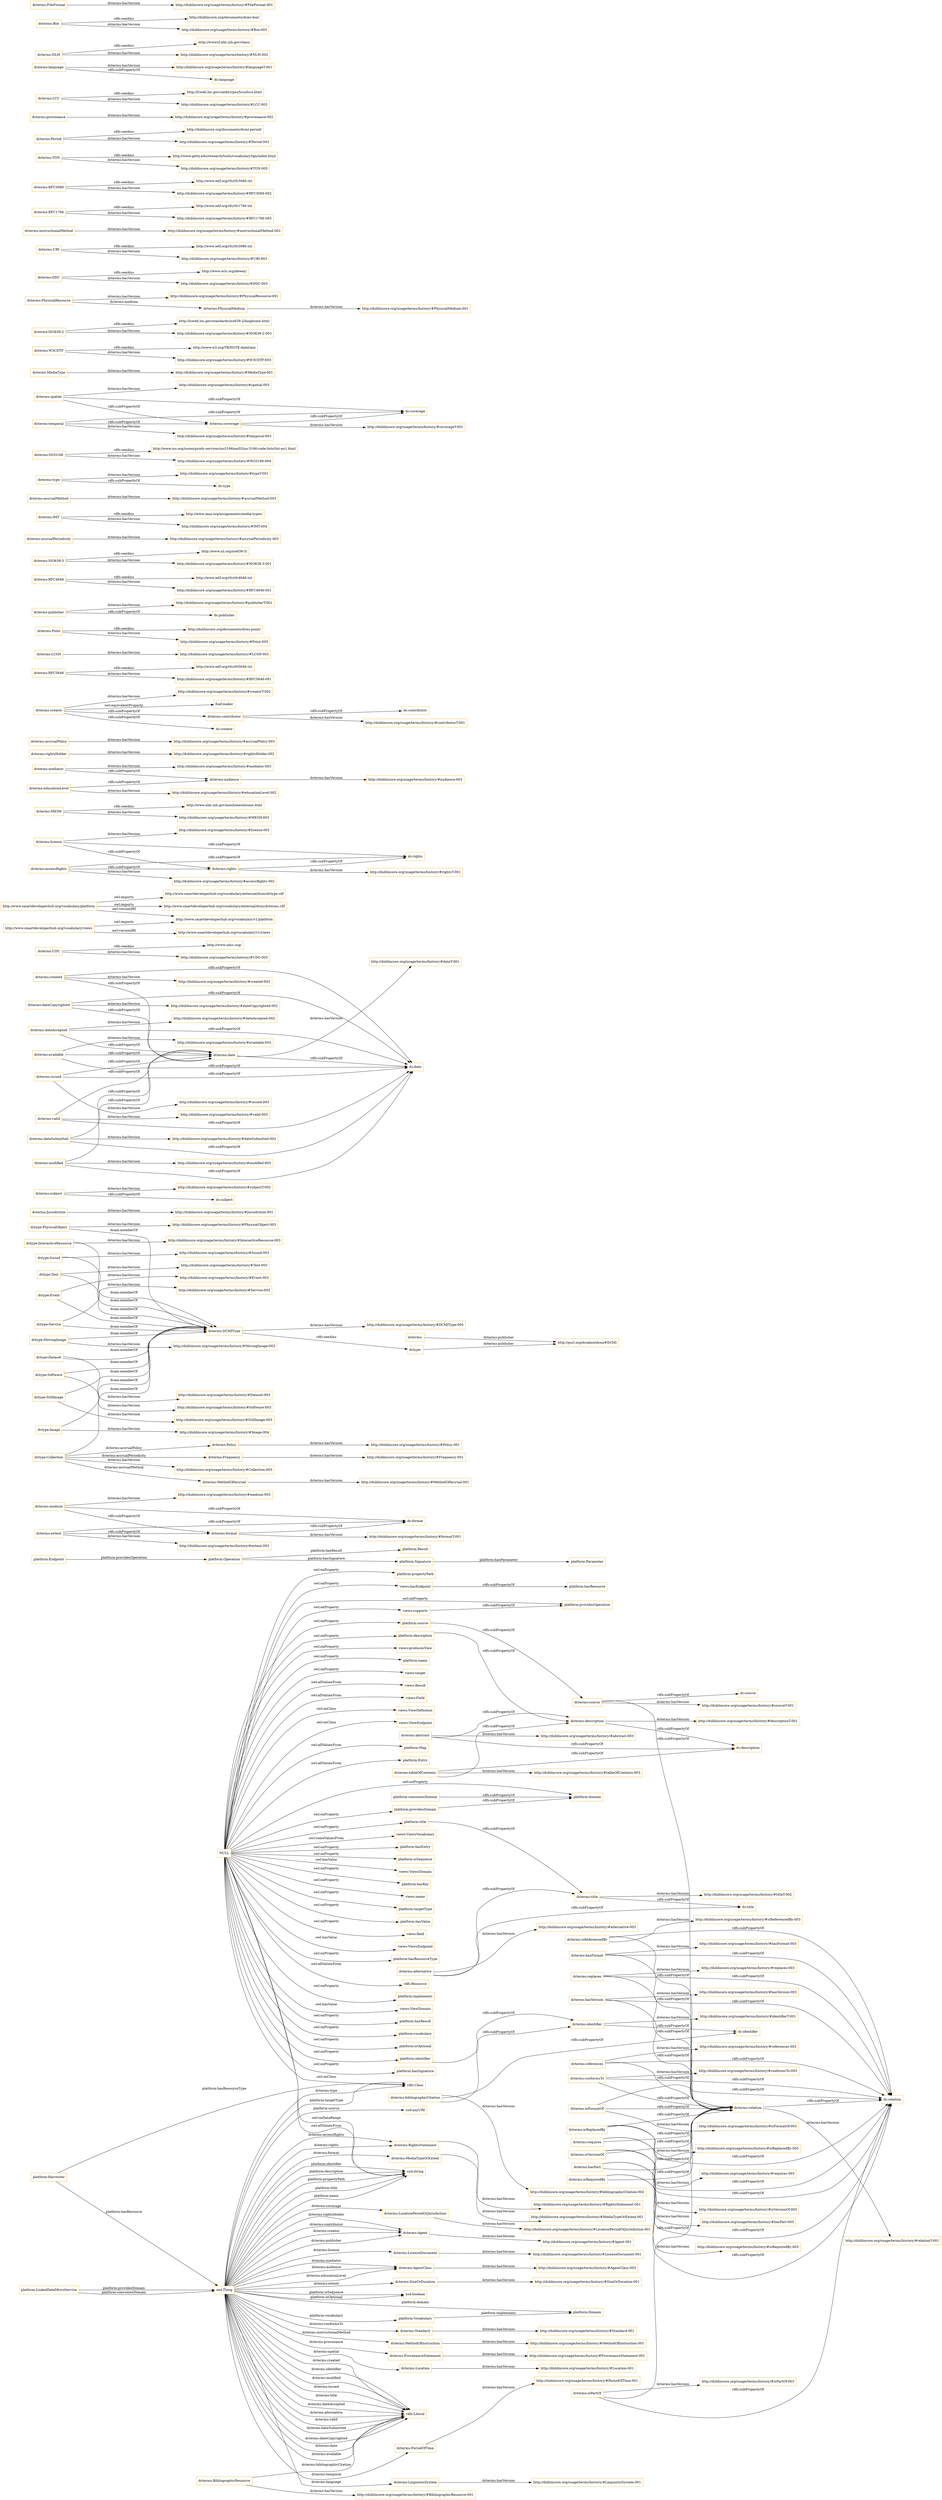 digraph ar2dtool_diagram { 
rankdir=LR;
size="1501"
node [shape = rectangle, color="orange"]; "views:Result" "views:Field" "views:ViewDefinition" "views:ViewEndpoint" "platform:Operation" "platform:Result" "platform:Endpoint" "platform:Signature" "platform:Parameter" "platform:Map" "platform:Vocabulary" "platform:Domain" "platform:Harvester" "platform:LinkedDataMicroService" "platform:Entry" ; /*classes style*/
	"dcterms:medium" -> "http://dublincore.org/usage/terms/history/#medium-003" [ label = "dcterms:hasVersion" ];
	"dcterms:medium" -> "dcterms:format" [ label = "rdfs:subPropertyOf" ];
	"dcterms:medium" -> "dc:format" [ label = "rdfs:subPropertyOf" ];
	"dcterms:format" -> "http://dublincore.org/usage/terms/history/#formatT-001" [ label = "dcterms:hasVersion" ];
	"dcterms:format" -> "dc:format" [ label = "rdfs:subPropertyOf" ];
	"dcterms:RightsStatement" -> "http://dublincore.org/usage/terms/history/#RightsStatement-001" [ label = "dcterms:hasVersion" ];
	"dctype:Sound" -> "dcterms:DCMIType" [ label = "dcam:memberOf" ];
	"dctype:Sound" -> "http://dublincore.org/usage/terms/history/#Sound-003" [ label = "dcterms:hasVersion" ];
	"dcterms:Jurisdiction" -> "http://dublincore.org/usage/terms/history/#Jurisdiction-001" [ label = "dcterms:hasVersion" ];
	"dcterms:MediaTypeOrExtent" -> "http://dublincore.org/usage/terms/history/#MediaTypeOrExtent-001" [ label = "dcterms:hasVersion" ];
	"dcterms:subject" -> "http://dublincore.org/usage/terms/history/#subjectT-002" [ label = "dcterms:hasVersion" ];
	"dcterms:subject" -> "dc:subject" [ label = "rdfs:subPropertyOf" ];
	"dcterms:alternative" -> "dcterms:title" [ label = "rdfs:subPropertyOf" ];
	"dcterms:alternative" -> "dc:title" [ label = "rdfs:subPropertyOf" ];
	"dcterms:alternative" -> "http://dublincore.org/usage/terms/history/#alternative-003" [ label = "dcterms:hasVersion" ];
	"dcterms:tableOfContents" -> "dcterms:description" [ label = "rdfs:subPropertyOf" ];
	"dcterms:tableOfContents" -> "dc:description" [ label = "rdfs:subPropertyOf" ];
	"dcterms:tableOfContents" -> "http://dublincore.org/usage/terms/history/#tableOfContents-003" [ label = "dcterms:hasVersion" ];
	"dcterms:date" -> "http://dublincore.org/usage/terms/history/#dateT-001" [ label = "dcterms:hasVersion" ];
	"dcterms:date" -> "dc:date" [ label = "rdfs:subPropertyOf" ];
	"dcterms:UDC" -> "http://www.udcc.org/" [ label = "rdfs:seeAlso" ];
	"dcterms:UDC" -> "http://dublincore.org/usage/terms/history/#UDC-003" [ label = "dcterms:hasVersion" ];
	"dcterms:BibliographicResource" -> "http://dublincore.org/usage/terms/history/#BibliographicResource-001" [ label = "dcterms:hasVersion" ];
	"http://www.smartdeveloperhub.org/vocabulary/platform" -> "http://www.smartdeveloperhub.org/vocabulary/external/dcmi/dctype.rdf" [ label = "owl:imports" ];
	"http://www.smartdeveloperhub.org/vocabulary/platform" -> "http://www.smartdeveloperhub.org/vocabulary/external/dcmi/dcterms.rdf" [ label = "owl:imports" ];
	"http://www.smartdeveloperhub.org/vocabulary/platform" -> "http://www.smartdeveloperhub.org/vocabulary/v1/platform" [ label = "owl:versionIRI" ];
	"dctype:Text" -> "dcterms:DCMIType" [ label = "dcam:memberOf" ];
	"dctype:Text" -> "http://dublincore.org/usage/terms/history/#Text-003" [ label = "dcterms:hasVersion" ];
	"dcterms:license" -> "dc:rights" [ label = "rdfs:subPropertyOf" ];
	"dcterms:license" -> "http://dublincore.org/usage/terms/history/#license-002" [ label = "dcterms:hasVersion" ];
	"dcterms:license" -> "dcterms:rights" [ label = "rdfs:subPropertyOf" ];
	"dcterms:isReferencedBy" -> "dc:relation" [ label = "rdfs:subPropertyOf" ];
	"dcterms:isReferencedBy" -> "dcterms:relation" [ label = "rdfs:subPropertyOf" ];
	"dcterms:isReferencedBy" -> "http://dublincore.org/usage/terms/history/#isReferencedBy-003" [ label = "dcterms:hasVersion" ];
	"dcterms:source" -> "dc:source" [ label = "rdfs:subPropertyOf" ];
	"dcterms:source" -> "dcterms:relation" [ label = "rdfs:subPropertyOf" ];
	"dcterms:source" -> "http://dublincore.org/usage/terms/history/#sourceT-001" [ label = "dcterms:hasVersion" ];
	"dctype:Event" -> "dcterms:DCMIType" [ label = "dcam:memberOf" ];
	"dctype:Event" -> "http://dublincore.org/usage/terms/history/#Event-003" [ label = "dcterms:hasVersion" ];
	"dcterms:hasFormat" -> "http://dublincore.org/usage/terms/history/#hasFormat-003" [ label = "dcterms:hasVersion" ];
	"dcterms:hasFormat" -> "dcterms:relation" [ label = "rdfs:subPropertyOf" ];
	"dcterms:hasFormat" -> "dc:relation" [ label = "rdfs:subPropertyOf" ];
	"dcterms:MESH" -> "http://www.nlm.nih.gov/mesh/meshhome.html" [ label = "rdfs:seeAlso" ];
	"dcterms:MESH" -> "http://dublincore.org/usage/terms/history/#MESH-003" [ label = "dcterms:hasVersion" ];
	"dctype:PhysicalObject" -> "dcterms:DCMIType" [ label = "dcam:memberOf" ];
	"dctype:PhysicalObject" -> "http://dublincore.org/usage/terms/history/#PhysicalObject-003" [ label = "dcterms:hasVersion" ];
	"dcterms:LocationPeriodOrJurisdiction" -> "http://dublincore.org/usage/terms/history/#LocationPeriodOrJurisdiction-001" [ label = "dcterms:hasVersion" ];
	"dcterms:replaces" -> "http://dublincore.org/usage/terms/history/#replaces-003" [ label = "dcterms:hasVersion" ];
	"dcterms:replaces" -> "dc:relation" [ label = "rdfs:subPropertyOf" ];
	"dcterms:replaces" -> "dcterms:relation" [ label = "rdfs:subPropertyOf" ];
	"dcterms:mediator" -> "http://dublincore.org/usage/terms/history/#mediator-003" [ label = "dcterms:hasVersion" ];
	"dcterms:mediator" -> "dcterms:audience" [ label = "rdfs:subPropertyOf" ];
	"dcterms:extent" -> "http://dublincore.org/usage/terms/history/#extent-003" [ label = "dcterms:hasVersion" ];
	"dcterms:extent" -> "dc:format" [ label = "rdfs:subPropertyOf" ];
	"dcterms:extent" -> "dcterms:format" [ label = "rdfs:subPropertyOf" ];
	"dcterms:rightsHolder" -> "http://dublincore.org/usage/terms/history/#rightsHolder-002" [ label = "dcterms:hasVersion" ];
	"dcterms:Agent" -> "http://dublincore.org/usage/terms/history/#Agent-001" [ label = "dcterms:hasVersion" ];
	"dcterms:LicenseDocument" -> "http://dublincore.org/usage/terms/history/#LicenseDocument-001" [ label = "dcterms:hasVersion" ];
	"dcterms:hasVersion" -> "http://dublincore.org/usage/terms/history/#hasVersion-003" [ label = "dcterms:hasVersion" ];
	"dcterms:hasVersion" -> "dc:relation" [ label = "rdfs:subPropertyOf" ];
	"dcterms:hasVersion" -> "dcterms:relation" [ label = "rdfs:subPropertyOf" ];
	"dcterms:accrualPolicy" -> "http://dublincore.org/usage/terms/history/#accrualPolicy-003" [ label = "dcterms:hasVersion" ];
	"dcterms:created" -> "dc:date" [ label = "rdfs:subPropertyOf" ];
	"dcterms:created" -> "http://dublincore.org/usage/terms/history/#created-003" [ label = "dcterms:hasVersion" ];
	"dcterms:created" -> "dcterms:date" [ label = "rdfs:subPropertyOf" ];
	"dcterms:references" -> "dc:relation" [ label = "rdfs:subPropertyOf" ];
	"dcterms:references" -> "http://dublincore.org/usage/terms/history/#references-003" [ label = "dcterms:hasVersion" ];
	"dcterms:references" -> "dcterms:relation" [ label = "rdfs:subPropertyOf" ];
	"dcterms:creator" -> "http://dublincore.org/usage/terms/history/#creatorT-002" [ label = "dcterms:hasVersion" ];
	"dcterms:creator" -> "foaf:maker" [ label = "owl:equivalentProperty" ];
	"dcterms:creator" -> "dcterms:contributor" [ label = "rdfs:subPropertyOf" ];
	"dcterms:creator" -> "dc:creator" [ label = "rdfs:subPropertyOf" ];
	"dcterms:title" -> "dc:title" [ label = "rdfs:subPropertyOf" ];
	"dcterms:title" -> "http://dublincore.org/usage/terms/history/#titleT-002" [ label = "dcterms:hasVersion" ];
	"dcterms:RFC5646" -> "http://www.ietf.org/rfc/rfc5646.txt" [ label = "rdfs:seeAlso" ];
	"dcterms:RFC5646" -> "http://dublincore.org/usage/terms/history/#RFC5646-001" [ label = "dcterms:hasVersion" ];
	"dcterms:Policy" -> "http://dublincore.org/usage/terms/history/#Policy-001" [ label = "dcterms:hasVersion" ];
	"dcterms:accessRights" -> "dc:rights" [ label = "rdfs:subPropertyOf" ];
	"dcterms:accessRights" -> "dcterms:rights" [ label = "rdfs:subPropertyOf" ];
	"dcterms:accessRights" -> "http://dublincore.org/usage/terms/history/#accessRights-002" [ label = "dcterms:hasVersion" ];
	"dcterms:relation" -> "http://dublincore.org/usage/terms/history/#relationT-001" [ label = "dcterms:hasVersion" ];
	"dcterms:relation" -> "dc:relation" [ label = "rdfs:subPropertyOf" ];
	"platform:description" -> "dcterms:description" [ label = "rdfs:subPropertyOf" ];
	"dcterms:AgentClass" -> "http://dublincore.org/usage/terms/history/#AgentClass-003" [ label = "dcterms:hasVersion" ];
	"dcterms:Frequency" -> "http://dublincore.org/usage/terms/history/#Frequency-001" [ label = "dcterms:hasVersion" ];
	"dcterms:dateCopyrighted" -> "dcterms:date" [ label = "rdfs:subPropertyOf" ];
	"dcterms:dateCopyrighted" -> "dc:date" [ label = "rdfs:subPropertyOf" ];
	"dcterms:dateCopyrighted" -> "http://dublincore.org/usage/terms/history/#dateCopyrighted-002" [ label = "dcterms:hasVersion" ];
	"dcterms:LCSH" -> "http://dublincore.org/usage/terms/history/#LCSH-003" [ label = "dcterms:hasVersion" ];
	"dctype:InteractiveResource" -> "dcterms:DCMIType" [ label = "dcam:memberOf" ];
	"dctype:InteractiveResource" -> "http://dublincore.org/usage/terms/history/#InteractiveResource-003" [ label = "dcterms:hasVersion" ];
	"dcterms:abstract" -> "dcterms:description" [ label = "rdfs:subPropertyOf" ];
	"dcterms:abstract" -> "dc:description" [ label = "rdfs:subPropertyOf" ];
	"dcterms:abstract" -> "http://dublincore.org/usage/terms/history/#abstract-003" [ label = "dcterms:hasVersion" ];
	"dctype:Service" -> "dcterms:DCMIType" [ label = "dcam:memberOf" ];
	"dctype:Service" -> "http://dublincore.org/usage/terms/history/#Service-003" [ label = "dcterms:hasVersion" ];
	"dcterms:contributor" -> "dc:contributor" [ label = "rdfs:subPropertyOf" ];
	"dcterms:contributor" -> "http://dublincore.org/usage/terms/history/#contributorT-001" [ label = "dcterms:hasVersion" ];
	"platform:consumesDomain" -> "platform:domain" [ label = "rdfs:subPropertyOf" ];
	"dcterms:Point" -> "http://dublincore.org/documents/dcmi-point/" [ label = "rdfs:seeAlso" ];
	"dcterms:Point" -> "http://dublincore.org/usage/terms/history/#Point-003" [ label = "dcterms:hasVersion" ];
	"dcterms:publisher" -> "http://dublincore.org/usage/terms/history/#publisherT-001" [ label = "dcterms:hasVersion" ];
	"dcterms:publisher" -> "dc:publisher" [ label = "rdfs:subPropertyOf" ];
	"dctype:Software" -> "dcterms:DCMIType" [ label = "dcam:memberOf" ];
	"dctype:Software" -> "http://dublincore.org/usage/terms/history/#Software-003" [ label = "dcterms:hasVersion" ];
	"dcterms:RFC4646" -> "http://www.ietf.org/rfc/rfc4646.txt" [ label = "rdfs:seeAlso" ];
	"dcterms:RFC4646" -> "http://dublincore.org/usage/terms/history/#RFC4646-001" [ label = "dcterms:hasVersion" ];
	"dcterms:ISO639-3" -> "http://www.sil.org/iso639-3/" [ label = "rdfs:seeAlso" ];
	"dcterms:ISO639-3" -> "http://dublincore.org/usage/terms/history/#ISO639-3-001" [ label = "dcterms:hasVersion" ];
	"http://www.smartdeveloperhub.org/vocabulary/views" -> "http://www.smartdeveloperhub.org/vocabulary/v1/platform" [ label = "owl:imports" ];
	"http://www.smartdeveloperhub.org/vocabulary/views" -> "http://www.smartdeveloperhub.org/vocabulary/v1/views" [ label = "owl:versionIRI" ];
	"dcterms:SizeOrDuration" -> "http://dublincore.org/usage/terms/history/#SizeOrDuration-001" [ label = "dcterms:hasVersion" ];
	"dcterms:conformsTo" -> "dc:relation" [ label = "rdfs:subPropertyOf" ];
	"dcterms:conformsTo" -> "http://dublincore.org/usage/terms/history/#conformsTo-003" [ label = "dcterms:hasVersion" ];
	"dcterms:conformsTo" -> "dcterms:relation" [ label = "rdfs:subPropertyOf" ];
	"dcterms:accrualPeriodicity" -> "http://dublincore.org/usage/terms/history/#accrualPeriodicity-003" [ label = "dcterms:hasVersion" ];
	"dcterms:Standard" -> "http://dublincore.org/usage/terms/history/#Standard-001" [ label = "dcterms:hasVersion" ];
	"dcterms:isReplacedBy" -> "dc:relation" [ label = "rdfs:subPropertyOf" ];
	"dcterms:isReplacedBy" -> "dcterms:relation" [ label = "rdfs:subPropertyOf" ];
	"dcterms:isReplacedBy" -> "http://dublincore.org/usage/terms/history/#isReplacedBy-003" [ label = "dcterms:hasVersion" ];
	"dcterms:IMT" -> "http://www.iana.org/assignments/media-types/" [ label = "rdfs:seeAlso" ];
	"dcterms:IMT" -> "http://dublincore.org/usage/terms/history/#IMT-004" [ label = "dcterms:hasVersion" ];
	"dcterms:identifier" -> "dc:identifier" [ label = "rdfs:subPropertyOf" ];
	"dcterms:identifier" -> "http://dublincore.org/usage/terms/history/#identifierT-001" [ label = "dcterms:hasVersion" ];
	"dcterms:hasPart" -> "dc:relation" [ label = "rdfs:subPropertyOf" ];
	"dcterms:hasPart" -> "http://dublincore.org/usage/terms/history/#hasPart-003" [ label = "dcterms:hasVersion" ];
	"dcterms:hasPart" -> "dcterms:relation" [ label = "rdfs:subPropertyOf" ];
	"dcterms:accrualMethod" -> "http://dublincore.org/usage/terms/history/#accrualMethod-003" [ label = "dcterms:hasVersion" ];
	"views:hasEndpoint" -> "platform:hasResource" [ label = "rdfs:subPropertyOf" ];
	"dcterms:type" -> "http://dublincore.org/usage/terms/history/#typeT-001" [ label = "dcterms:hasVersion" ];
	"dcterms:type" -> "dc:type" [ label = "rdfs:subPropertyOf" ];
	"dcterms:ISO3166" -> "http://www.iso.org/iso/en/prods-services/iso3166ma/02iso-3166-code-lists/list-en1.html" [ label = "rdfs:seeAlso" ];
	"dcterms:ISO3166" -> "http://dublincore.org/usage/terms/history/#ISO3166-004" [ label = "dcterms:hasVersion" ];
	"dcterms:coverage" -> "http://dublincore.org/usage/terms/history/#coverageT-001" [ label = "dcterms:hasVersion" ];
	"dcterms:coverage" -> "dc:coverage" [ label = "rdfs:subPropertyOf" ];
	"dcterms:dateAccepted" -> "dc:date" [ label = "rdfs:subPropertyOf" ];
	"dcterms:dateAccepted" -> "http://dublincore.org/usage/terms/history/#dateAccepted-002" [ label = "dcterms:hasVersion" ];
	"dcterms:dateAccepted" -> "dcterms:date" [ label = "rdfs:subPropertyOf" ];
	"dcterms:MediaType" -> "http://dublincore.org/usage/terms/history/#MediaType-001" [ label = "dcterms:hasVersion" ];
	"views:supports" -> "platform:providesOperation" [ label = "rdfs:subPropertyOf" ];
	"platform:source" -> "dcterms:source" [ label = "rdfs:subPropertyOf" ];
	"dcterms:W3CDTF" -> "http://www.w3.org/TR/NOTE-datetime" [ label = "rdfs:seeAlso" ];
	"dcterms:W3CDTF" -> "http://dublincore.org/usage/terms/history/#W3CDTF-003" [ label = "dcterms:hasVersion" ];
	"NULL" -> "views:ViewsVocabulary" [ label = "owl:someValuesFrom" ];
	"NULL" -> "rdfs:Class" [ label = "owl:onClass" ];
	"NULL" -> "platform:hasEntry" [ label = "owl:onProperty" ];
	"NULL" -> "platform:isSequence" [ label = "owl:onProperty" ];
	"NULL" -> "platform:description" [ label = "owl:onProperty" ];
	"NULL" -> "platform:providesOperation" [ label = "owl:onProperty" ];
	"NULL" -> "views:ViewEndpoint" [ label = "owl:onClass" ];
	"NULL" -> "views:ViewsDomain" [ label = "owl:hasValue" ];
	"NULL" -> "platform:hasKey" [ label = "owl:onProperty" ];
	"NULL" -> "views:name" [ label = "owl:onProperty" ];
	"NULL" -> "platform:targetType" [ label = "owl:onProperty" ];
	"NULL" -> "platform:hasValue" [ label = "owl:onProperty" ];
	"NULL" -> "views:supports" [ label = "owl:onProperty" ];
	"NULL" -> "views:field" [ label = "owl:onProperty" ];
	"NULL" -> "views:Field" [ label = "owl:allValuesFrom" ];
	"NULL" -> "xsd:string" [ label = "owl:allValuesFrom" ];
	"NULL" -> "views:ViewsEndpoint" [ label = "owl:hasValue" ];
	"NULL" -> "platform:hasResourceType" [ label = "owl:onProperty" ];
	"NULL" -> "rdfs:Resource" [ label = "owl:allValuesFrom" ];
	"NULL" -> "platform:source" [ label = "owl:onProperty" ];
	"NULL" -> "platform:implements" [ label = "owl:onProperty" ];
	"NULL" -> "views:ViewDomain" [ label = "owl:hasValue" ];
	"NULL" -> "platform:hasResult" [ label = "owl:onProperty" ];
	"NULL" -> "platform:vocabulary" [ label = "owl:onProperty" ];
	"NULL" -> "views:ViewDefinition" [ label = "owl:onClass" ];
	"NULL" -> "platform:isOptional" [ label = "owl:onProperty" ];
	"NULL" -> "platform:Entry" [ label = "owl:allValuesFrom" ];
	"NULL" -> "platform:providesDomain" [ label = "owl:onProperty" ];
	"NULL" -> "platform:hasSignature" [ label = "owl:onProperty" ];
	"NULL" -> "views:hasEndpoint" [ label = "owl:onProperty" ];
	"NULL" -> "views:Result" [ label = "owl:allValuesFrom" ];
	"NULL" -> "platform:domain" [ label = "owl:onProperty" ];
	"NULL" -> "platform:title" [ label = "owl:onProperty" ];
	"NULL" -> "platform:propertyPath" [ label = "owl:onProperty" ];
	"NULL" -> "xsd:string" [ label = "owl:onDataRange" ];
	"NULL" -> "platform:Map" [ label = "owl:allValuesFrom" ];
	"NULL" -> "platform:identifier" [ label = "owl:onProperty" ];
	"NULL" -> "views:producesView" [ label = "owl:onProperty" ];
	"NULL" -> "platform:name" [ label = "owl:onProperty" ];
	"NULL" -> "views:target" [ label = "owl:onProperty" ];
	"dcterms:ISO639-2" -> "http://lcweb.loc.gov/standards/iso639-2/langhome.html" [ label = "rdfs:seeAlso" ];
	"dcterms:ISO639-2" -> "http://dublincore.org/usage/terms/history/#ISO639-2-003" [ label = "dcterms:hasVersion" ];
	"dcterms:educationLevel" -> "dcterms:audience" [ label = "rdfs:subPropertyOf" ];
	"dcterms:educationLevel" -> "http://dublincore.org/usage/terms/history/#educationLevel-002" [ label = "dcterms:hasVersion" ];
	"dcterms:audience" -> "http://dublincore.org/usage/terms/history/#audience-003" [ label = "dcterms:hasVersion" ];
	"dcterms:isRequiredBy" -> "dc:relation" [ label = "rdfs:subPropertyOf" ];
	"dcterms:isRequiredBy" -> "http://dublincore.org/usage/terms/history/#isRequiredBy-003" [ label = "dcterms:hasVersion" ];
	"dcterms:isRequiredBy" -> "dcterms:relation" [ label = "rdfs:subPropertyOf" ];
	"dcterms:available" -> "http://dublincore.org/usage/terms/history/#available-003" [ label = "dcterms:hasVersion" ];
	"dcterms:available" -> "dc:date" [ label = "rdfs:subPropertyOf" ];
	"dcterms:available" -> "dcterms:date" [ label = "rdfs:subPropertyOf" ];
	"dcterms:isPartOf" -> "dc:relation" [ label = "rdfs:subPropertyOf" ];
	"dcterms:isPartOf" -> "dcterms:relation" [ label = "rdfs:subPropertyOf" ];
	"dcterms:isPartOf" -> "http://dublincore.org/usage/terms/history/#isPartOf-003" [ label = "dcterms:hasVersion" ];
	"dctype:Collection" -> "dcterms:DCMIType" [ label = "dcam:memberOf" ];
	"dctype:Collection" -> "http://dublincore.org/usage/terms/history/#Collection-003" [ label = "dcterms:hasVersion" ];
	"dcterms:isVersionOf" -> "http://dublincore.org/usage/terms/history/#isVersionOf-003" [ label = "dcterms:hasVersion" ];
	"dcterms:isVersionOf" -> "dcterms:relation" [ label = "rdfs:subPropertyOf" ];
	"dcterms:isVersionOf" -> "dc:relation" [ label = "rdfs:subPropertyOf" ];
	"dcterms:PhysicalResource" -> "http://dublincore.org/usage/terms/history/#PhysicalResource-001" [ label = "dcterms:hasVersion" ];
	"dcterms:DDC" -> "http://www.oclc.org/dewey/" [ label = "rdfs:seeAlso" ];
	"dcterms:DDC" -> "http://dublincore.org/usage/terms/history/#DDC-003" [ label = "dcterms:hasVersion" ];
	"dcterms:URI" -> "http://www.ietf.org/rfc/rfc3986.txt" [ label = "rdfs:seeAlso" ];
	"dcterms:URI" -> "http://dublincore.org/usage/terms/history/#URI-003" [ label = "dcterms:hasVersion" ];
	"dctype:MovingImage" -> "dcterms:DCMIType" [ label = "dcam:memberOf" ];
	"dctype:MovingImage" -> "http://dublincore.org/usage/terms/history/#MovingImage-003" [ label = "dcterms:hasVersion" ];
	"dcterms:rights" -> "http://dublincore.org/usage/terms/history/#rightsT-001" [ label = "dcterms:hasVersion" ];
	"dcterms:rights" -> "dc:rights" [ label = "rdfs:subPropertyOf" ];
	"dctype:" -> "http://purl.org/dc/aboutdcmi#DCMI" [ label = "dcterms:publisher" ];
	"dcterms:modified" -> "dcterms:date" [ label = "rdfs:subPropertyOf" ];
	"dcterms:modified" -> "dc:date" [ label = "rdfs:subPropertyOf" ];
	"dcterms:modified" -> "http://dublincore.org/usage/terms/history/#modified-003" [ label = "dcterms:hasVersion" ];
	"dcterms:MethodOfInstruction" -> "http://dublincore.org/usage/terms/history/#MethodOfInstruction-001" [ label = "dcterms:hasVersion" ];
	"dcterms:instructionalMethod" -> "http://dublincore.org/usage/terms/history/#instructionalMethod-002" [ label = "dcterms:hasVersion" ];
	"dcterms:ProvenanceStatement" -> "http://dublincore.org/usage/terms/history/#ProvenanceStatement-001" [ label = "dcterms:hasVersion" ];
	"dcterms:isFormatOf" -> "http://dublincore.org/usage/terms/history/#isFormatOf-003" [ label = "dcterms:hasVersion" ];
	"dcterms:isFormatOf" -> "dc:relation" [ label = "rdfs:subPropertyOf" ];
	"dcterms:isFormatOf" -> "dcterms:relation" [ label = "rdfs:subPropertyOf" ];
	"dcterms:spatial" -> "http://dublincore.org/usage/terms/history/#spatial-003" [ label = "dcterms:hasVersion" ];
	"dcterms:spatial" -> "dcterms:coverage" [ label = "rdfs:subPropertyOf" ];
	"dcterms:spatial" -> "dc:coverage" [ label = "rdfs:subPropertyOf" ];
	"dcterms:RFC1766" -> "http://www.ietf.org/rfc/rfc1766.txt" [ label = "rdfs:seeAlso" ];
	"dcterms:RFC1766" -> "http://dublincore.org/usage/terms/history/#RFC1766-003" [ label = "dcterms:hasVersion" ];
	"dcterms:issued" -> "dcterms:date" [ label = "rdfs:subPropertyOf" ];
	"dcterms:issued" -> "http://dublincore.org/usage/terms/history/#issued-003" [ label = "dcterms:hasVersion" ];
	"dcterms:issued" -> "dc:date" [ label = "rdfs:subPropertyOf" ];
	"dcterms:temporal" -> "dcterms:coverage" [ label = "rdfs:subPropertyOf" ];
	"dcterms:temporal" -> "http://dublincore.org/usage/terms/history/#temporal-003" [ label = "dcterms:hasVersion" ];
	"dcterms:temporal" -> "dc:coverage" [ label = "rdfs:subPropertyOf" ];
	"dcterms:MethodOfAccrual" -> "http://dublincore.org/usage/terms/history/#MethodOfAccrual-001" [ label = "dcterms:hasVersion" ];
	"dcterms:DCMIType" -> "dctype:" [ label = "rdfs:seeAlso" ];
	"dcterms:DCMIType" -> "http://dublincore.org/usage/terms/history/#DCMIType-005" [ label = "dcterms:hasVersion" ];
	"dctype:StillImage" -> "http://dublincore.org/usage/terms/history/#StillImage-003" [ label = "dcterms:hasVersion" ];
	"dctype:StillImage" -> "dcterms:DCMIType" [ label = "dcam:memberOf" ];
	"dcterms:RFC3066" -> "http://www.ietf.org/rfc/rfc3066.txt" [ label = "rdfs:seeAlso" ];
	"dcterms:RFC3066" -> "http://dublincore.org/usage/terms/history/#RFC3066-002" [ label = "dcterms:hasVersion" ];
	"dcterms:TGN" -> "http://www.getty.edu/research/tools/vocabulary/tgn/index.html" [ label = "rdfs:seeAlso" ];
	"dcterms:TGN" -> "http://dublincore.org/usage/terms/history/#TGN-003" [ label = "dcterms:hasVersion" ];
	"dcterms:bibliographicCitation" -> "http://dublincore.org/usage/terms/history/#bibliographicCitation-002" [ label = "dcterms:hasVersion" ];
	"dcterms:bibliographicCitation" -> "dc:identifier" [ label = "rdfs:subPropertyOf" ];
	"dcterms:bibliographicCitation" -> "dcterms:identifier" [ label = "rdfs:subPropertyOf" ];
	"dcterms:Period" -> "http://dublincore.org/documents/dcmi-period/" [ label = "rdfs:seeAlso" ];
	"dcterms:Period" -> "http://dublincore.org/usage/terms/history/#Period-003" [ label = "dcterms:hasVersion" ];
	"dcterms:Location" -> "http://dublincore.org/usage/terms/history/#Location-001" [ label = "dcterms:hasVersion" ];
	"platform:title" -> "dcterms:title" [ label = "rdfs:subPropertyOf" ];
	"platform:providesDomain" -> "platform:domain" [ label = "rdfs:subPropertyOf" ];
	"dcterms:provenance" -> "http://dublincore.org/usage/terms/history/#provenance-002" [ label = "dcterms:hasVersion" ];
	"dcterms:LCC" -> "http://lcweb.loc.gov/catdir/cpso/lcco/lcco.html" [ label = "rdfs:seeAlso" ];
	"dcterms:LCC" -> "http://dublincore.org/usage/terms/history/#LCC-003" [ label = "dcterms:hasVersion" ];
	"dcterms:description" -> "dc:description" [ label = "rdfs:subPropertyOf" ];
	"dcterms:description" -> "http://dublincore.org/usage/terms/history/#descriptionT-001" [ label = "dcterms:hasVersion" ];
	"dcterms:language" -> "http://dublincore.org/usage/terms/history/#languageT-001" [ label = "dcterms:hasVersion" ];
	"dcterms:language" -> "dc:language" [ label = "rdfs:subPropertyOf" ];
	"dcterms:PeriodOfTime" -> "http://dublincore.org/usage/terms/history/#PeriodOfTime-001" [ label = "dcterms:hasVersion" ];
	"dcterms:" -> "http://purl.org/dc/aboutdcmi#DCMI" [ label = "dcterms:publisher" ];
	"platform:identifier" -> "dcterms:identifier" [ label = "rdfs:subPropertyOf" ];
	"dcterms:dateSubmitted" -> "dc:date" [ label = "rdfs:subPropertyOf" ];
	"dcterms:dateSubmitted" -> "dcterms:date" [ label = "rdfs:subPropertyOf" ];
	"dcterms:dateSubmitted" -> "http://dublincore.org/usage/terms/history/#dateSubmitted-002" [ label = "dcterms:hasVersion" ];
	"dctype:Image" -> "dcterms:DCMIType" [ label = "dcam:memberOf" ];
	"dctype:Image" -> "http://dublincore.org/usage/terms/history/#Image-004" [ label = "dcterms:hasVersion" ];
	"dcterms:valid" -> "dc:date" [ label = "rdfs:subPropertyOf" ];
	"dcterms:valid" -> "dcterms:date" [ label = "rdfs:subPropertyOf" ];
	"dcterms:valid" -> "http://dublincore.org/usage/terms/history/#valid-003" [ label = "dcterms:hasVersion" ];
	"dctype:Dataset" -> "dcterms:DCMIType" [ label = "dcam:memberOf" ];
	"dctype:Dataset" -> "http://dublincore.org/usage/terms/history/#Dataset-003" [ label = "dcterms:hasVersion" ];
	"dcterms:requires" -> "http://dublincore.org/usage/terms/history/#requires-003" [ label = "dcterms:hasVersion" ];
	"dcterms:requires" -> "dc:relation" [ label = "rdfs:subPropertyOf" ];
	"dcterms:requires" -> "dcterms:relation" [ label = "rdfs:subPropertyOf" ];
	"dcterms:NLM" -> "http://wwwcf.nlm.nih.gov/class/" [ label = "rdfs:seeAlso" ];
	"dcterms:NLM" -> "http://dublincore.org/usage/terms/history/#NLM-002" [ label = "dcterms:hasVersion" ];
	"dcterms:LinguisticSystem" -> "http://dublincore.org/usage/terms/history/#LinguisticSystem-001" [ label = "dcterms:hasVersion" ];
	"dcterms:Box" -> "http://dublincore.org/documents/dcmi-box/" [ label = "rdfs:seeAlso" ];
	"dcterms:Box" -> "http://dublincore.org/usage/terms/history/#Box-003" [ label = "dcterms:hasVersion" ];
	"dcterms:PhysicalMedium" -> "http://dublincore.org/usage/terms/history/#PhysicalMedium-001" [ label = "dcterms:hasVersion" ];
	"dcterms:FileFormat" -> "http://dublincore.org/usage/terms/history/#FileFormat-001" [ label = "dcterms:hasVersion" ];
	"owl:Thing" -> "dcterms:LinguisticSystem" [ label = "dcterms:language" ];
	"dcterms:PhysicalResource" -> "dcterms:PhysicalMedium" [ label = "dcterms:medium" ];
	"owl:Thing" -> "rdfs:Literal" [ label = "dcterms:dateCopyrighted" ];
	"owl:Thing" -> "platform:Domain" [ label = "platform:domain" ];
	"owl:Thing" -> "dcterms:AgentClass" [ label = "dcterms:mediator" ];
	"owl:Thing" -> "dcterms:RightsStatement" [ label = "dcterms:accessRights" ];
	"owl:Thing" -> "rdfs:Literal" [ label = "dcterms:date" ];
	"owl:Thing" -> "rdfs:Literal" [ label = "dcterms:available" ];
	"owl:Thing" -> "dcterms:MethodOfInstruction" [ label = "dcterms:instructionalMethod" ];
	"owl:Thing" -> "rdfs:Literal" [ label = "dcterms:created" ];
	"platform:Operation" -> "platform:Result" [ label = "platform:hasResult" ];
	"owl:Thing" -> "rdfs:Literal" [ label = "dcterms:identifier" ];
	"dctype:Collection" -> "dcterms:MethodOfAccrual" [ label = "dcterms:accrualMethod" ];
	"owl:Thing" -> "xsd:anyURI" [ label = "platform:source" ];
	"owl:Thing" -> "dcterms:RightsStatement" [ label = "dcterms:rights" ];
	"owl:Thing" -> "rdfs:Literal" [ label = "dcterms:modified" ];
	"owl:Thing" -> "xsd:string" [ label = "platform:name" ];
	"owl:Thing" -> "rdfs:Literal" [ label = "dcterms:issued" ];
	"dctype:Collection" -> "dcterms:Frequency" [ label = "dcterms:accrualPeriodicity" ];
	"owl:Thing" -> "rdfs:Class" [ label = "dcterms:type" ];
	"owl:Thing" -> "rdfs:Literal" [ label = "dcterms:title" ];
	"owl:Thing" -> "dcterms:AgentClass" [ label = "dcterms:audience" ];
	"owl:Thing" -> "xsd:string" [ label = "platform:identifier" ];
	"dcterms:BibliographicResource" -> "rdfs:Literal" [ label = "dcterms:bibliographicCitation" ];
	"owl:Thing" -> "rdfs:Literal" [ label = "dcterms:dateAccepted" ];
	"owl:Thing" -> "dcterms:LocationPeriodOrJurisdiction" [ label = "dcterms:coverage" ];
	"owl:Thing" -> "dcterms:AgentClass" [ label = "dcterms:educationLevel" ];
	"owl:Thing" -> "dcterms:MediaTypeOrExtent" [ label = "dcterms:format" ];
	"platform:Signature" -> "platform:Parameter" [ label = "platform:hasParameter" ];
	"owl:Thing" -> "rdfs:Literal" [ label = "dcterms:alternative" ];
	"platform:LinkedDataMicroService" -> "owl:Thing" [ label = "platform:consumesDomain" ];
	"owl:Thing" -> "rdfs:Literal" [ label = "dcterms:valid" ];
	"owl:Thing" -> "platform:Vocabulary" [ label = "platform:vocabulary" ];
	"owl:Thing" -> "dcterms:Agent" [ label = "dcterms:creator" ];
	"owl:Thing" -> "rdfs:Literal" [ label = "dcterms:dateSubmitted" ];
	"owl:Thing" -> "dcterms:ProvenanceStatement" [ label = "dcterms:provenance" ];
	"platform:Endpoint" -> "platform:Operation" [ label = "platform:providesOperation" ];
	"owl:Thing" -> "dcterms:LicenseDocument" [ label = "dcterms:license" ];
	"dctype:Collection" -> "dcterms:Policy" [ label = "dcterms:accrualPolicy" ];
	"owl:Thing" -> "xsd:string" [ label = "platform:description" ];
	"owl:Thing" -> "xsd:boolean" [ label = "platform:isSequence" ];
	"platform:Harvester" -> "owl:Thing" [ label = "platform:hasResource" ];
	"owl:Thing" -> "dcterms:Standard" [ label = "dcterms:conformsTo" ];
	"owl:Thing" -> "dcterms:Location" [ label = "dcterms:spatial" ];
	"owl:Thing" -> "dcterms:Agent" [ label = "dcterms:publisher" ];
	"platform:LinkedDataMicroService" -> "owl:Thing" [ label = "platform:providesDomain" ];
	"platform:Operation" -> "platform:Signature" [ label = "platform:hasSignature" ];
	"owl:Thing" -> "dcterms:Agent" [ label = "dcterms:rightsHolder" ];
	"owl:Thing" -> "xsd:string" [ label = "platform:propertyPath" ];
	"owl:Thing" -> "dcterms:Agent" [ label = "dcterms:contributor" ];
	"platform:Harvester" -> "rdfs:Class" [ label = "platform:hasResourceType" ];
	"platform:Vocabulary" -> "platform:Domain" [ label = "platform:implements" ];
	"owl:Thing" -> "xsd:boolean" [ label = "platform:isOptional" ];
	"owl:Thing" -> "rdfs:Class" [ label = "platform:targetType" ];
	"owl:Thing" -> "dcterms:SizeOrDuration" [ label = "dcterms:extent" ];
	"owl:Thing" -> "xsd:string" [ label = "platform:title" ];
	"owl:Thing" -> "dcterms:PeriodOfTime" [ label = "dcterms:temporal" ];

}
